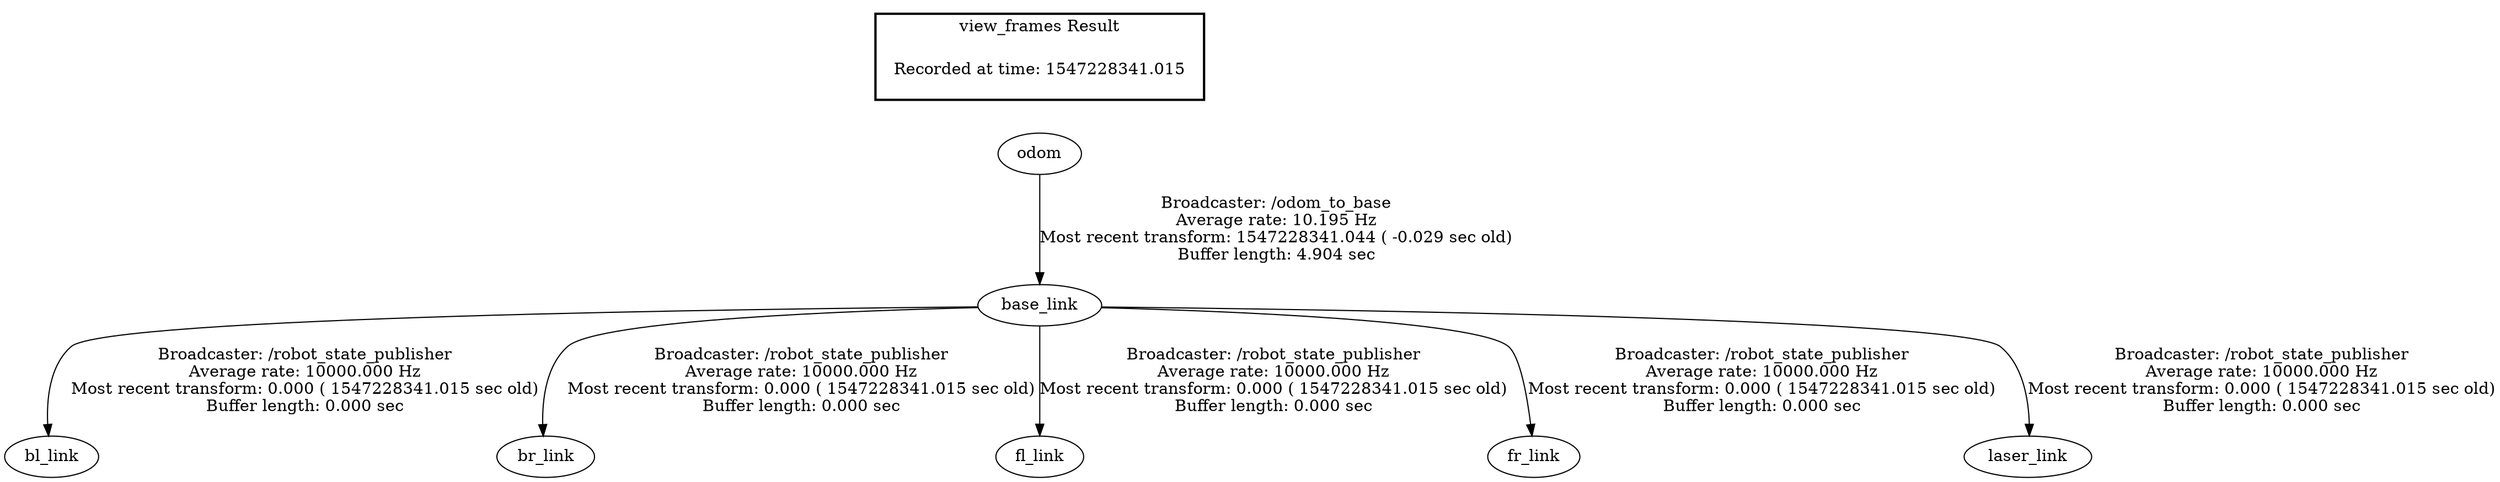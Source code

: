 digraph G {
"base_link" -> "bl_link"[label="Broadcaster: /robot_state_publisher\nAverage rate: 10000.000 Hz\nMost recent transform: 0.000 ( 1547228341.015 sec old)\nBuffer length: 0.000 sec\n"];
"odom" -> "base_link"[label="Broadcaster: /odom_to_base\nAverage rate: 10.195 Hz\nMost recent transform: 1547228341.044 ( -0.029 sec old)\nBuffer length: 4.904 sec\n"];
"base_link" -> "br_link"[label="Broadcaster: /robot_state_publisher\nAverage rate: 10000.000 Hz\nMost recent transform: 0.000 ( 1547228341.015 sec old)\nBuffer length: 0.000 sec\n"];
"base_link" -> "fl_link"[label="Broadcaster: /robot_state_publisher\nAverage rate: 10000.000 Hz\nMost recent transform: 0.000 ( 1547228341.015 sec old)\nBuffer length: 0.000 sec\n"];
"base_link" -> "fr_link"[label="Broadcaster: /robot_state_publisher\nAverage rate: 10000.000 Hz\nMost recent transform: 0.000 ( 1547228341.015 sec old)\nBuffer length: 0.000 sec\n"];
"base_link" -> "laser_link"[label="Broadcaster: /robot_state_publisher\nAverage rate: 10000.000 Hz\nMost recent transform: 0.000 ( 1547228341.015 sec old)\nBuffer length: 0.000 sec\n"];
edge [style=invis];
 subgraph cluster_legend { style=bold; color=black; label ="view_frames Result";
"Recorded at time: 1547228341.015"[ shape=plaintext ] ;
 }->"odom";
}